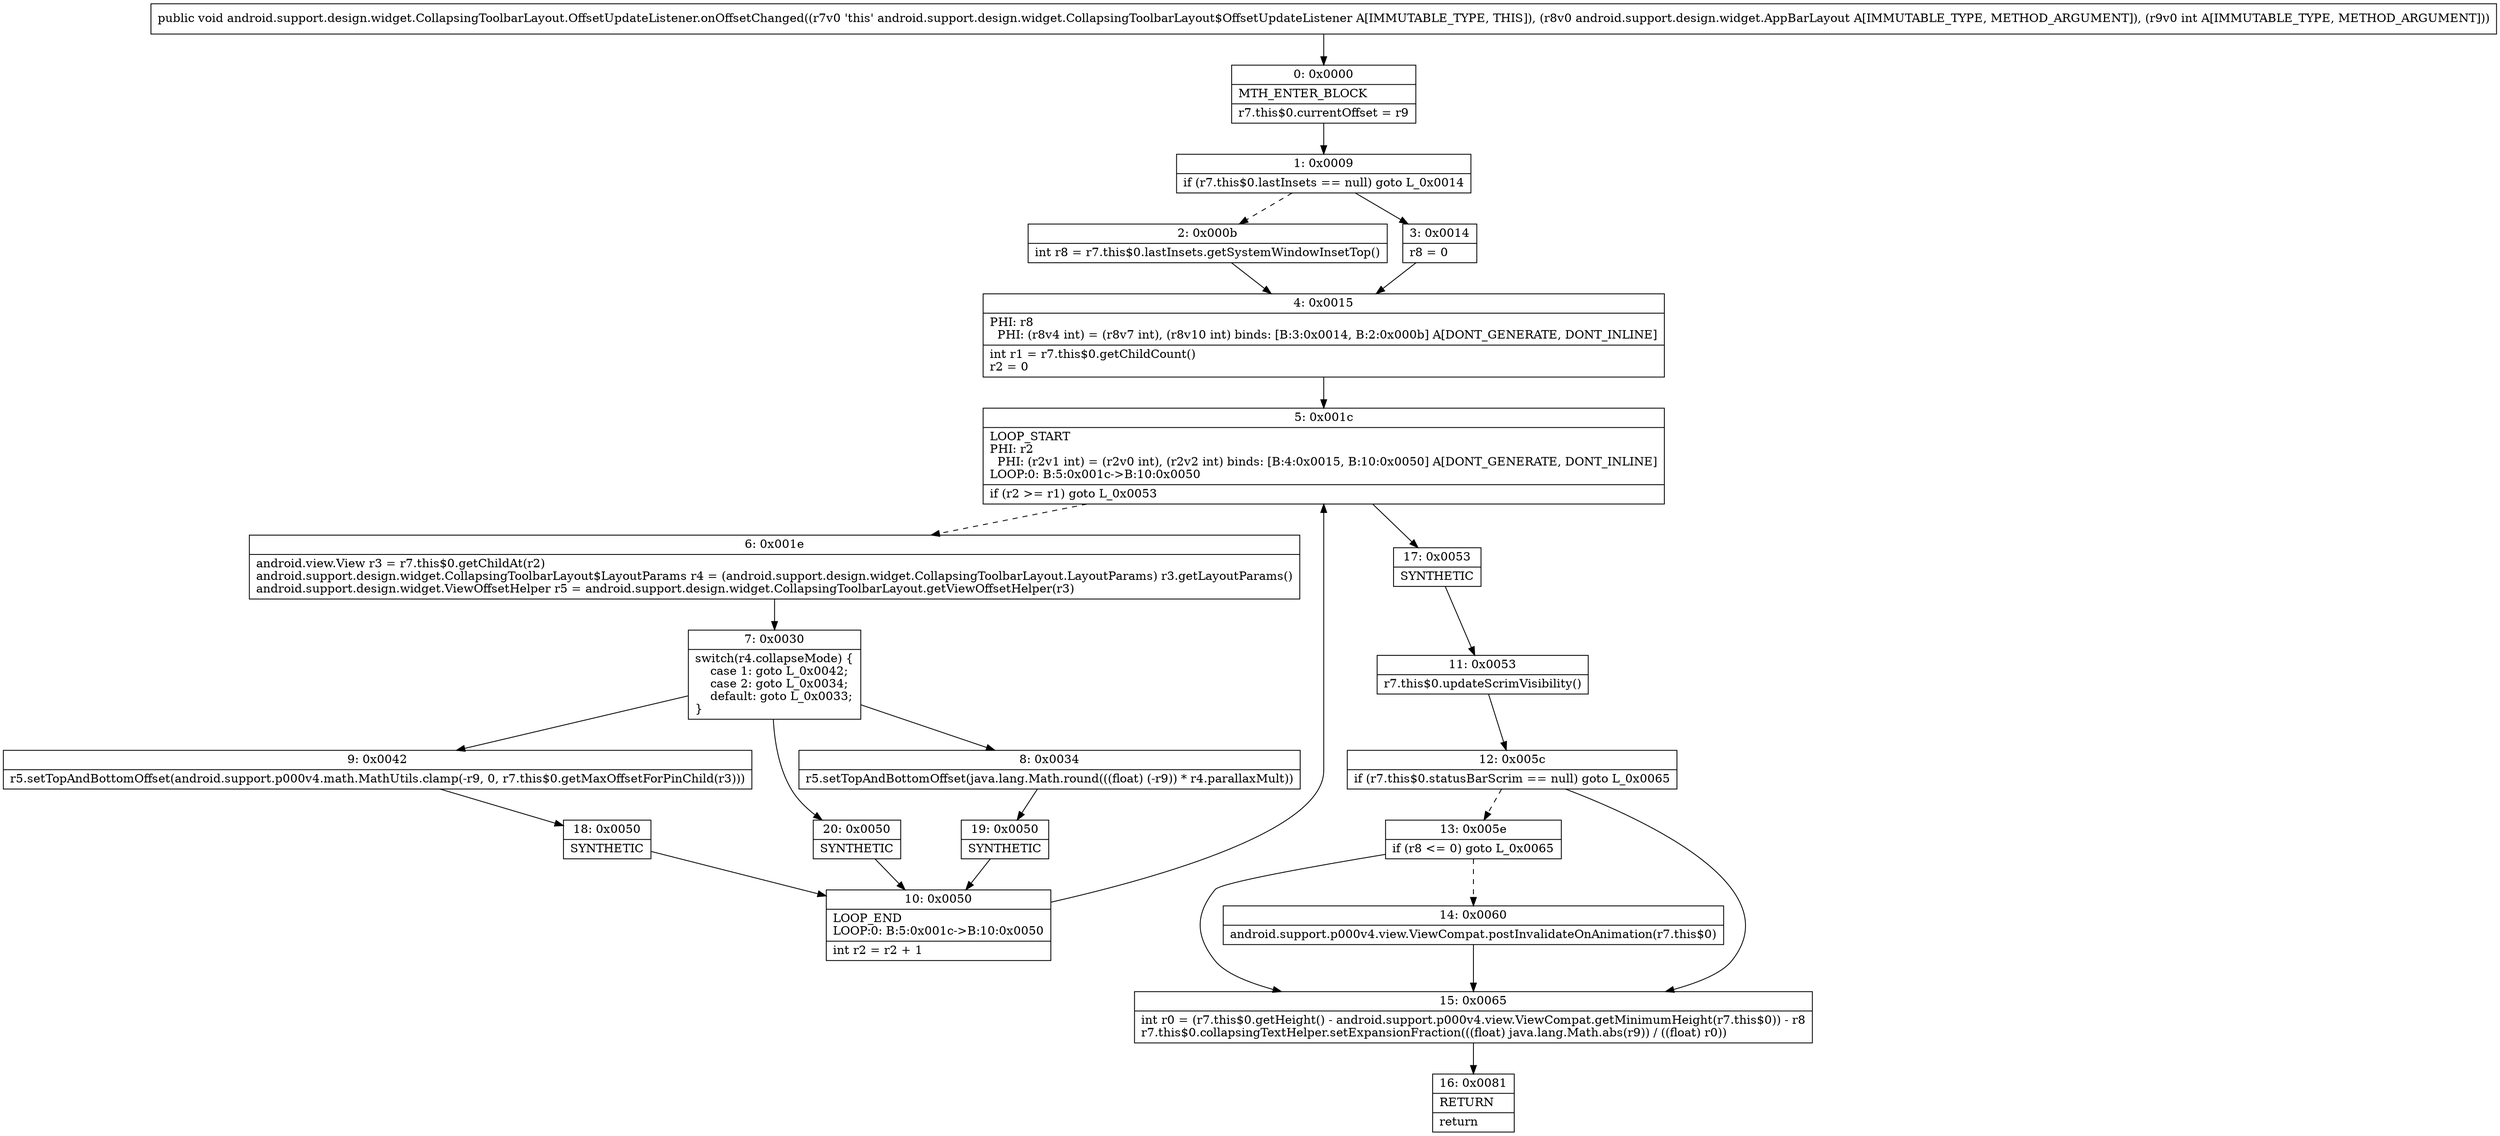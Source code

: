 digraph "CFG forandroid.support.design.widget.CollapsingToolbarLayout.OffsetUpdateListener.onOffsetChanged(Landroid\/support\/design\/widget\/AppBarLayout;I)V" {
Node_0 [shape=record,label="{0\:\ 0x0000|MTH_ENTER_BLOCK\l|r7.this$0.currentOffset = r9\l}"];
Node_1 [shape=record,label="{1\:\ 0x0009|if (r7.this$0.lastInsets == null) goto L_0x0014\l}"];
Node_2 [shape=record,label="{2\:\ 0x000b|int r8 = r7.this$0.lastInsets.getSystemWindowInsetTop()\l}"];
Node_3 [shape=record,label="{3\:\ 0x0014|r8 = 0\l}"];
Node_4 [shape=record,label="{4\:\ 0x0015|PHI: r8 \l  PHI: (r8v4 int) = (r8v7 int), (r8v10 int) binds: [B:3:0x0014, B:2:0x000b] A[DONT_GENERATE, DONT_INLINE]\l|int r1 = r7.this$0.getChildCount()\lr2 = 0\l}"];
Node_5 [shape=record,label="{5\:\ 0x001c|LOOP_START\lPHI: r2 \l  PHI: (r2v1 int) = (r2v0 int), (r2v2 int) binds: [B:4:0x0015, B:10:0x0050] A[DONT_GENERATE, DONT_INLINE]\lLOOP:0: B:5:0x001c\-\>B:10:0x0050\l|if (r2 \>= r1) goto L_0x0053\l}"];
Node_6 [shape=record,label="{6\:\ 0x001e|android.view.View r3 = r7.this$0.getChildAt(r2)\landroid.support.design.widget.CollapsingToolbarLayout$LayoutParams r4 = (android.support.design.widget.CollapsingToolbarLayout.LayoutParams) r3.getLayoutParams()\landroid.support.design.widget.ViewOffsetHelper r5 = android.support.design.widget.CollapsingToolbarLayout.getViewOffsetHelper(r3)\l}"];
Node_7 [shape=record,label="{7\:\ 0x0030|switch(r4.collapseMode) \{\l    case 1: goto L_0x0042;\l    case 2: goto L_0x0034;\l    default: goto L_0x0033;\l\}\l}"];
Node_8 [shape=record,label="{8\:\ 0x0034|r5.setTopAndBottomOffset(java.lang.Math.round(((float) (\-r9)) * r4.parallaxMult))\l}"];
Node_9 [shape=record,label="{9\:\ 0x0042|r5.setTopAndBottomOffset(android.support.p000v4.math.MathUtils.clamp(\-r9, 0, r7.this$0.getMaxOffsetForPinChild(r3)))\l}"];
Node_10 [shape=record,label="{10\:\ 0x0050|LOOP_END\lLOOP:0: B:5:0x001c\-\>B:10:0x0050\l|int r2 = r2 + 1\l}"];
Node_11 [shape=record,label="{11\:\ 0x0053|r7.this$0.updateScrimVisibility()\l}"];
Node_12 [shape=record,label="{12\:\ 0x005c|if (r7.this$0.statusBarScrim == null) goto L_0x0065\l}"];
Node_13 [shape=record,label="{13\:\ 0x005e|if (r8 \<= 0) goto L_0x0065\l}"];
Node_14 [shape=record,label="{14\:\ 0x0060|android.support.p000v4.view.ViewCompat.postInvalidateOnAnimation(r7.this$0)\l}"];
Node_15 [shape=record,label="{15\:\ 0x0065|int r0 = (r7.this$0.getHeight() \- android.support.p000v4.view.ViewCompat.getMinimumHeight(r7.this$0)) \- r8\lr7.this$0.collapsingTextHelper.setExpansionFraction(((float) java.lang.Math.abs(r9)) \/ ((float) r0))\l}"];
Node_16 [shape=record,label="{16\:\ 0x0081|RETURN\l|return\l}"];
Node_17 [shape=record,label="{17\:\ 0x0053|SYNTHETIC\l}"];
Node_18 [shape=record,label="{18\:\ 0x0050|SYNTHETIC\l}"];
Node_19 [shape=record,label="{19\:\ 0x0050|SYNTHETIC\l}"];
Node_20 [shape=record,label="{20\:\ 0x0050|SYNTHETIC\l}"];
MethodNode[shape=record,label="{public void android.support.design.widget.CollapsingToolbarLayout.OffsetUpdateListener.onOffsetChanged((r7v0 'this' android.support.design.widget.CollapsingToolbarLayout$OffsetUpdateListener A[IMMUTABLE_TYPE, THIS]), (r8v0 android.support.design.widget.AppBarLayout A[IMMUTABLE_TYPE, METHOD_ARGUMENT]), (r9v0 int A[IMMUTABLE_TYPE, METHOD_ARGUMENT])) }"];
MethodNode -> Node_0;
Node_0 -> Node_1;
Node_1 -> Node_2[style=dashed];
Node_1 -> Node_3;
Node_2 -> Node_4;
Node_3 -> Node_4;
Node_4 -> Node_5;
Node_5 -> Node_6[style=dashed];
Node_5 -> Node_17;
Node_6 -> Node_7;
Node_7 -> Node_8;
Node_7 -> Node_9;
Node_7 -> Node_20;
Node_8 -> Node_19;
Node_9 -> Node_18;
Node_10 -> Node_5;
Node_11 -> Node_12;
Node_12 -> Node_13[style=dashed];
Node_12 -> Node_15;
Node_13 -> Node_14[style=dashed];
Node_13 -> Node_15;
Node_14 -> Node_15;
Node_15 -> Node_16;
Node_17 -> Node_11;
Node_18 -> Node_10;
Node_19 -> Node_10;
Node_20 -> Node_10;
}

